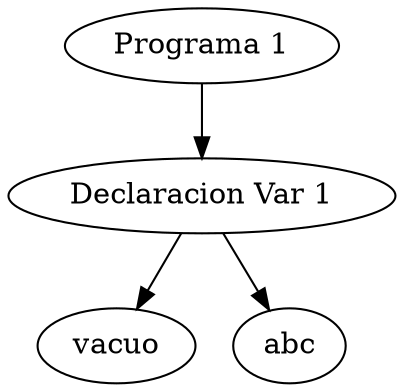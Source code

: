 digraph G {
	"Programa 1" -> "Declaracion Var 1"
	1 [label="vacuo"]
	"Declaracion Var 1" -> 1
	2 [label="abc"]
	"Declaracion Var 1" -> 2
}